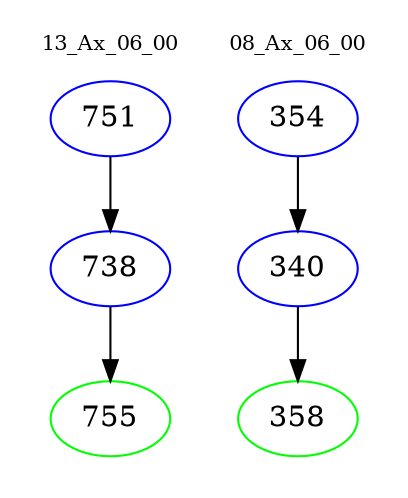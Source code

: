 digraph{
subgraph cluster_0 {
color = white
label = "13_Ax_06_00";
fontsize=10;
T0_751 [label="751", color="blue"]
T0_751 -> T0_738 [color="black"]
T0_738 [label="738", color="blue"]
T0_738 -> T0_755 [color="black"]
T0_755 [label="755", color="green"]
}
subgraph cluster_1 {
color = white
label = "08_Ax_06_00";
fontsize=10;
T1_354 [label="354", color="blue"]
T1_354 -> T1_340 [color="black"]
T1_340 [label="340", color="blue"]
T1_340 -> T1_358 [color="black"]
T1_358 [label="358", color="green"]
}
}
